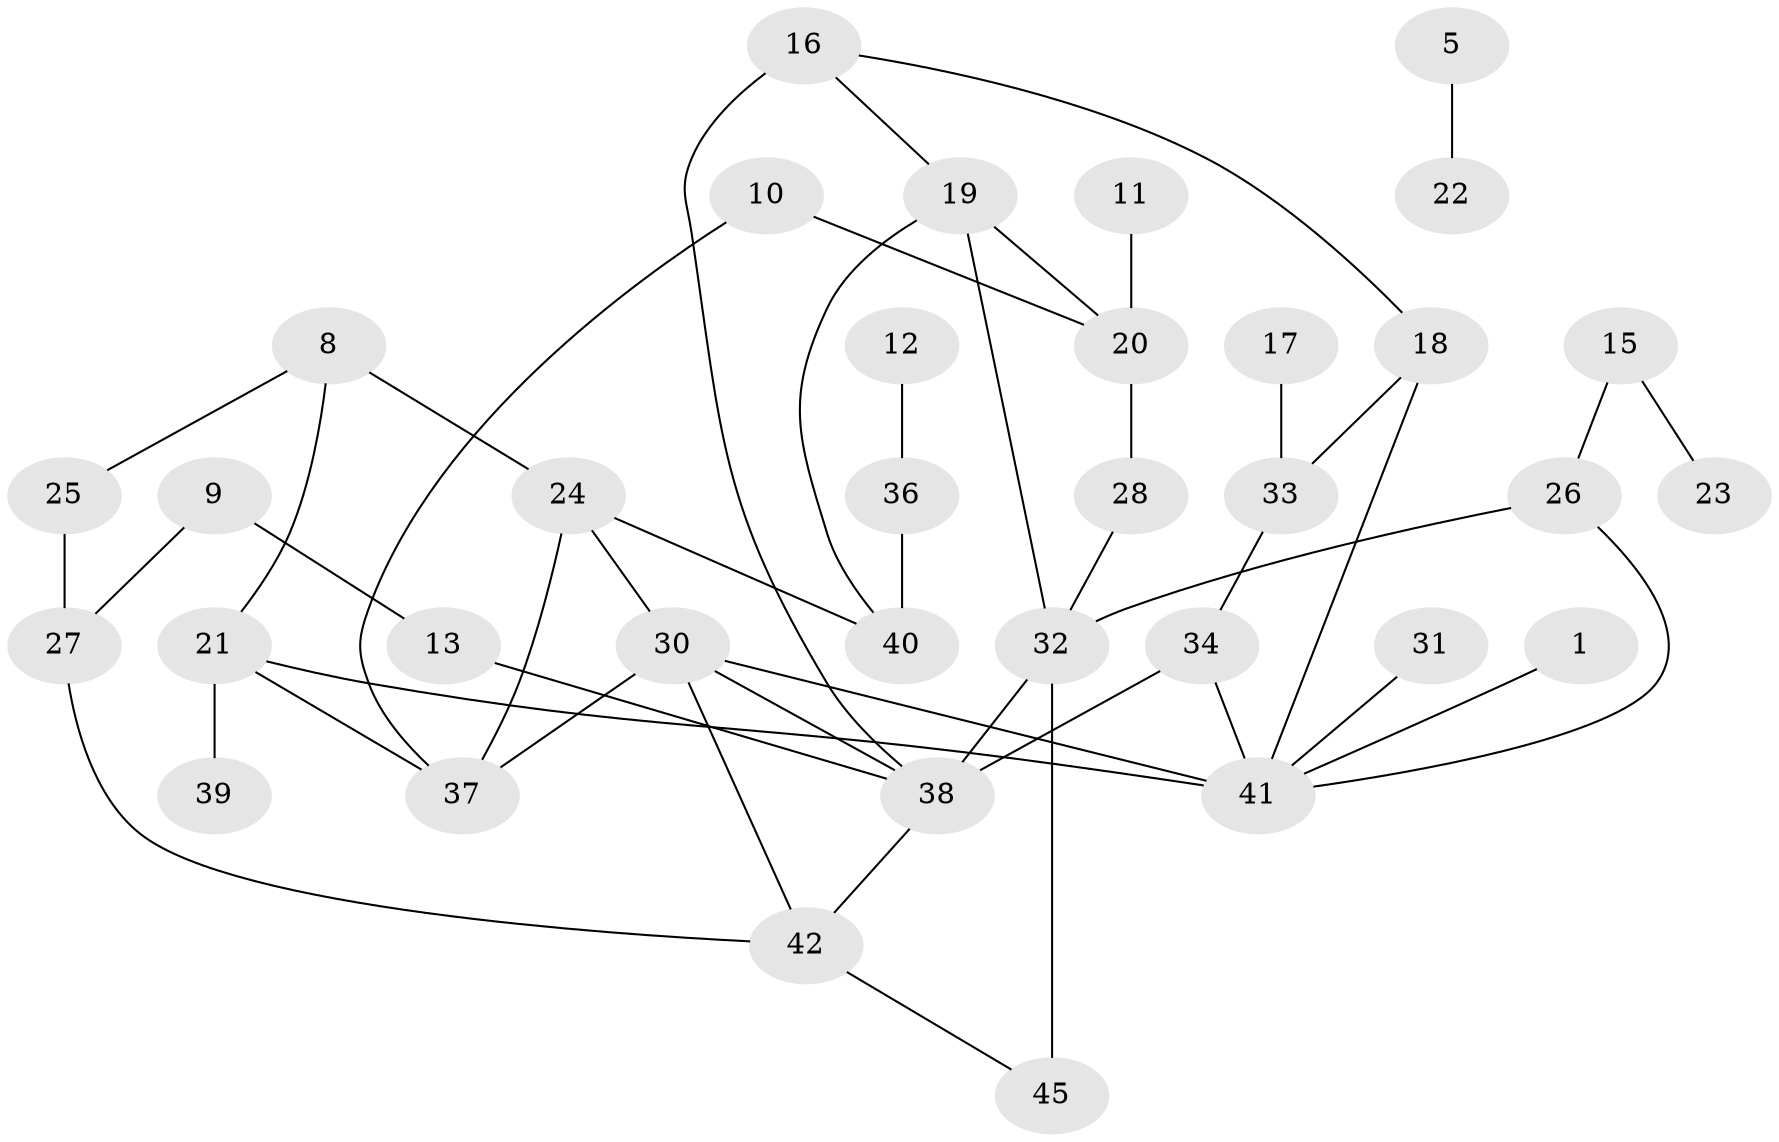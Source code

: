 // original degree distribution, {2: 0.33707865168539325, 1: 0.24719101123595505, 4: 0.11235955056179775, 0: 0.07865168539325842, 3: 0.14606741573033707, 5: 0.0449438202247191, 6: 0.02247191011235955, 7: 0.011235955056179775}
// Generated by graph-tools (version 1.1) at 2025/35/03/04/25 23:35:48]
// undirected, 35 vertices, 48 edges
graph export_dot {
  node [color=gray90,style=filled];
  1;
  5;
  8;
  9;
  10;
  11;
  12;
  13;
  15;
  16;
  17;
  18;
  19;
  20;
  21;
  22;
  23;
  24;
  25;
  26;
  27;
  28;
  30;
  31;
  32;
  33;
  34;
  36;
  37;
  38;
  39;
  40;
  41;
  42;
  45;
  1 -- 41 [weight=1.0];
  5 -- 22 [weight=1.0];
  8 -- 21 [weight=1.0];
  8 -- 24 [weight=1.0];
  8 -- 25 [weight=1.0];
  9 -- 13 [weight=1.0];
  9 -- 27 [weight=1.0];
  10 -- 20 [weight=1.0];
  10 -- 37 [weight=1.0];
  11 -- 20 [weight=2.0];
  12 -- 36 [weight=1.0];
  13 -- 38 [weight=1.0];
  15 -- 23 [weight=1.0];
  15 -- 26 [weight=1.0];
  16 -- 18 [weight=1.0];
  16 -- 19 [weight=1.0];
  16 -- 38 [weight=2.0];
  17 -- 33 [weight=1.0];
  18 -- 33 [weight=1.0];
  18 -- 41 [weight=1.0];
  19 -- 20 [weight=1.0];
  19 -- 32 [weight=1.0];
  19 -- 40 [weight=1.0];
  20 -- 28 [weight=1.0];
  21 -- 37 [weight=1.0];
  21 -- 39 [weight=1.0];
  21 -- 41 [weight=2.0];
  24 -- 30 [weight=1.0];
  24 -- 37 [weight=1.0];
  24 -- 40 [weight=1.0];
  25 -- 27 [weight=1.0];
  26 -- 32 [weight=1.0];
  26 -- 41 [weight=1.0];
  27 -- 42 [weight=1.0];
  28 -- 32 [weight=1.0];
  30 -- 37 [weight=1.0];
  30 -- 38 [weight=1.0];
  30 -- 41 [weight=1.0];
  30 -- 42 [weight=1.0];
  31 -- 41 [weight=1.0];
  32 -- 38 [weight=2.0];
  32 -- 45 [weight=2.0];
  33 -- 34 [weight=1.0];
  34 -- 38 [weight=4.0];
  34 -- 41 [weight=1.0];
  36 -- 40 [weight=1.0];
  38 -- 42 [weight=1.0];
  42 -- 45 [weight=1.0];
}
